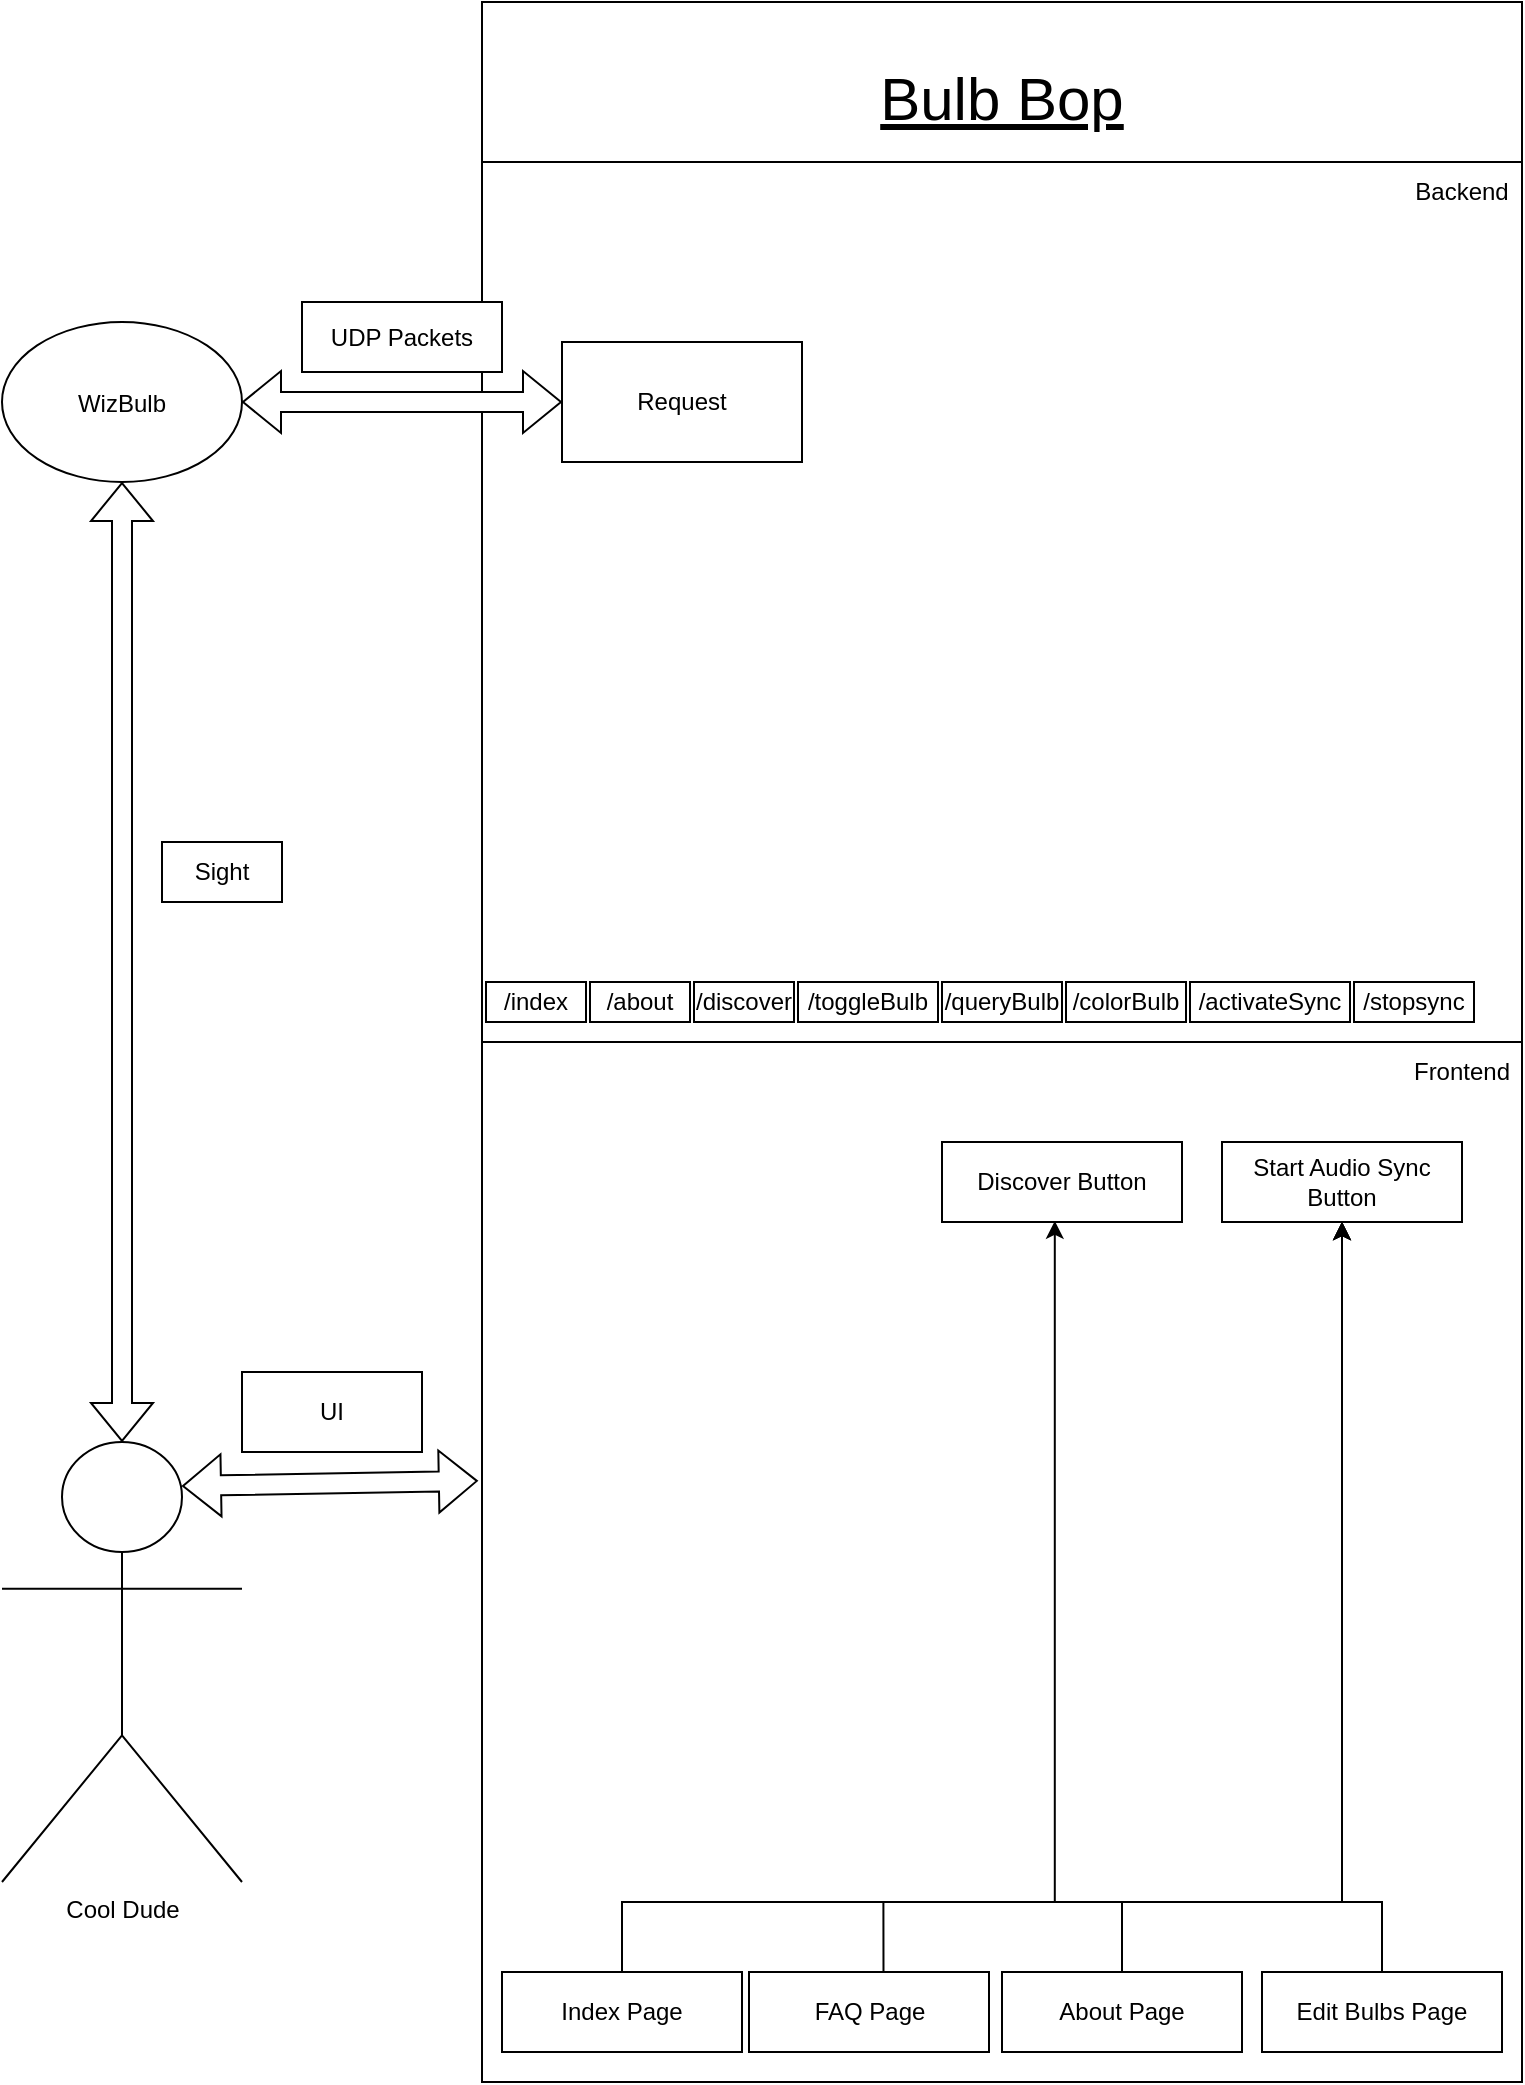 <mxfile version="26.2.9">
  <diagram name="Page-1" id="_lMVKRdNleyuSEj8tpFd">
    <mxGraphModel dx="1216" dy="682" grid="1" gridSize="10" guides="1" tooltips="1" connect="1" arrows="1" fold="1" page="1" pageScale="1" pageWidth="827" pageHeight="1169" background="#ffffff" math="0" shadow="0">
      <root>
        <mxCell id="0" />
        <mxCell id="1" parent="0" />
        <mxCell id="QggOMXuUhDjHbgbRRyJi-5" value="" style="ellipse;whiteSpace=wrap;html=1;" vertex="1" parent="1">
          <mxGeometry x="40" y="200" width="120" height="80" as="geometry" />
        </mxCell>
        <mxCell id="QggOMXuUhDjHbgbRRyJi-6" value="WizBulb" style="text;html=1;align=center;verticalAlign=middle;whiteSpace=wrap;rounded=0;" vertex="1" parent="1">
          <mxGeometry x="70" y="226" width="60" height="30" as="geometry" />
        </mxCell>
        <mxCell id="QggOMXuUhDjHbgbRRyJi-7" value="" style="rounded=0;whiteSpace=wrap;html=1;" vertex="1" parent="1">
          <mxGeometry x="280" y="40" width="520" height="1040" as="geometry" />
        </mxCell>
        <mxCell id="QggOMXuUhDjHbgbRRyJi-8" value="Cool Dude" style="shape=umlActor;verticalLabelPosition=bottom;verticalAlign=top;html=1;outlineConnect=0;" vertex="1" parent="1">
          <mxGeometry x="40" y="760" width="120" height="220" as="geometry" />
        </mxCell>
        <mxCell id="QggOMXuUhDjHbgbRRyJi-9" value="Bulb Bop" style="text;html=1;align=center;verticalAlign=middle;whiteSpace=wrap;rounded=0;fontSize=30;fontStyle=4" vertex="1" parent="1">
          <mxGeometry x="440" y="65" width="200" height="45" as="geometry" />
        </mxCell>
        <mxCell id="QggOMXuUhDjHbgbRRyJi-10" value="" style="rounded=0;whiteSpace=wrap;html=1;" vertex="1" parent="1">
          <mxGeometry x="280" y="120" width="520" height="440" as="geometry" />
        </mxCell>
        <mxCell id="QggOMXuUhDjHbgbRRyJi-11" value="Backend" style="text;html=1;align=center;verticalAlign=middle;whiteSpace=wrap;rounded=0;" vertex="1" parent="1">
          <mxGeometry x="740" y="120" width="60" height="30" as="geometry" />
        </mxCell>
        <mxCell id="QggOMXuUhDjHbgbRRyJi-12" value="Frontend" style="text;html=1;align=center;verticalAlign=middle;whiteSpace=wrap;rounded=0;" vertex="1" parent="1">
          <mxGeometry x="740" y="560" width="60" height="30" as="geometry" />
        </mxCell>
        <mxCell id="QggOMXuUhDjHbgbRRyJi-13" value="" style="shape=flexArrow;endArrow=classic;startArrow=classic;html=1;rounded=0;exitX=0.5;exitY=0;exitDx=0;exitDy=0;exitPerimeter=0;fillColor=default;" edge="1" parent="1" source="QggOMXuUhDjHbgbRRyJi-8">
          <mxGeometry width="100" height="100" relative="1" as="geometry">
            <mxPoint x="50" y="600" as="sourcePoint" />
            <mxPoint x="100" y="280" as="targetPoint" />
          </mxGeometry>
        </mxCell>
        <mxCell id="QggOMXuUhDjHbgbRRyJi-14" value="" style="rounded=0;whiteSpace=wrap;html=1;" vertex="1" parent="1">
          <mxGeometry x="120" y="460" width="60" height="30" as="geometry" />
        </mxCell>
        <mxCell id="QggOMXuUhDjHbgbRRyJi-15" value="Sight" style="text;html=1;align=center;verticalAlign=middle;whiteSpace=wrap;rounded=0;" vertex="1" parent="1">
          <mxGeometry x="130" y="460" width="40" height="30" as="geometry" />
        </mxCell>
        <mxCell id="QggOMXuUhDjHbgbRRyJi-16" value="" style="shape=flexArrow;endArrow=classic;startArrow=classic;html=1;rounded=0;entryX=-0.004;entryY=0.711;entryDx=0;entryDy=0;entryPerimeter=0;exitX=0.75;exitY=0.1;exitDx=0;exitDy=0;exitPerimeter=0;" edge="1" parent="1" source="QggOMXuUhDjHbgbRRyJi-8" target="QggOMXuUhDjHbgbRRyJi-7">
          <mxGeometry width="100" height="100" relative="1" as="geometry">
            <mxPoint x="160" y="810" as="sourcePoint" />
            <mxPoint x="260" y="710" as="targetPoint" />
          </mxGeometry>
        </mxCell>
        <mxCell id="QggOMXuUhDjHbgbRRyJi-17" value="" style="rounded=0;whiteSpace=wrap;html=1;" vertex="1" parent="1">
          <mxGeometry x="160" y="725" width="90" height="40" as="geometry" />
        </mxCell>
        <mxCell id="QggOMXuUhDjHbgbRRyJi-19" value="UI" style="text;html=1;align=center;verticalAlign=middle;whiteSpace=wrap;rounded=0;" vertex="1" parent="1">
          <mxGeometry x="175" y="730" width="60" height="30" as="geometry" />
        </mxCell>
        <mxCell id="QggOMXuUhDjHbgbRRyJi-20" value="" style="rounded=0;whiteSpace=wrap;html=1;" vertex="1" parent="1">
          <mxGeometry x="320" y="210" width="120" height="60" as="geometry" />
        </mxCell>
        <mxCell id="QggOMXuUhDjHbgbRRyJi-21" value="Request" style="text;html=1;align=center;verticalAlign=middle;whiteSpace=wrap;rounded=0;" vertex="1" parent="1">
          <mxGeometry x="350" y="225" width="60" height="30" as="geometry" />
        </mxCell>
        <mxCell id="QggOMXuUhDjHbgbRRyJi-22" value="" style="shape=flexArrow;endArrow=classic;startArrow=classic;html=1;rounded=0;entryX=0;entryY=0.5;entryDx=0;entryDy=0;exitX=1;exitY=0.5;exitDx=0;exitDy=0;fillColor=default;" edge="1" parent="1" source="QggOMXuUhDjHbgbRRyJi-5" target="QggOMXuUhDjHbgbRRyJi-20">
          <mxGeometry width="100" height="100" relative="1" as="geometry">
            <mxPoint x="190" y="320" as="sourcePoint" />
            <mxPoint x="290" y="220" as="targetPoint" />
          </mxGeometry>
        </mxCell>
        <mxCell id="QggOMXuUhDjHbgbRRyJi-23" value="" style="rounded=0;whiteSpace=wrap;html=1;" vertex="1" parent="1">
          <mxGeometry x="190" y="190" width="100" height="35" as="geometry" />
        </mxCell>
        <mxCell id="QggOMXuUhDjHbgbRRyJi-24" value="UDP Packets" style="text;html=1;align=center;verticalAlign=middle;whiteSpace=wrap;rounded=0;" vertex="1" parent="1">
          <mxGeometry x="190" y="192.5" width="100" height="30" as="geometry" />
        </mxCell>
        <mxCell id="QggOMXuUhDjHbgbRRyJi-55" style="edgeStyle=orthogonalEdgeStyle;rounded=0;orthogonalLoop=1;jettySize=auto;html=1;" edge="1" parent="1" source="QggOMXuUhDjHbgbRRyJi-26">
          <mxGeometry relative="1" as="geometry">
            <mxPoint x="710" y="650" as="targetPoint" />
            <Array as="points">
              <mxPoint x="350" y="990" />
              <mxPoint x="710" y="990" />
            </Array>
          </mxGeometry>
        </mxCell>
        <mxCell id="QggOMXuUhDjHbgbRRyJi-26" value="Index Page" style="rounded=0;whiteSpace=wrap;html=1;" vertex="1" parent="1">
          <mxGeometry x="290" y="1025" width="120" height="40" as="geometry" />
        </mxCell>
        <mxCell id="QggOMXuUhDjHbgbRRyJi-53" style="edgeStyle=orthogonalEdgeStyle;rounded=0;orthogonalLoop=1;jettySize=auto;html=1;entryX=0.5;entryY=1;entryDx=0;entryDy=0;" edge="1" parent="1" source="QggOMXuUhDjHbgbRRyJi-28" target="QggOMXuUhDjHbgbRRyJi-46">
          <mxGeometry relative="1" as="geometry">
            <mxPoint x="710" y="650" as="targetPoint" />
            <Array as="points">
              <mxPoint x="600" y="990" />
              <mxPoint x="710" y="990" />
            </Array>
          </mxGeometry>
        </mxCell>
        <mxCell id="QggOMXuUhDjHbgbRRyJi-28" value="About Page" style="rounded=0;whiteSpace=wrap;html=1;" vertex="1" parent="1">
          <mxGeometry x="540" y="1025" width="120" height="40" as="geometry" />
        </mxCell>
        <mxCell id="QggOMXuUhDjHbgbRRyJi-29" value="Discover Button" style="rounded=0;whiteSpace=wrap;html=1;" vertex="1" parent="1">
          <mxGeometry x="510" y="610" width="120" height="40" as="geometry" />
        </mxCell>
        <mxCell id="QggOMXuUhDjHbgbRRyJi-54" style="edgeStyle=orthogonalEdgeStyle;rounded=0;orthogonalLoop=1;jettySize=auto;html=1;entryX=0.5;entryY=1;entryDx=0;entryDy=0;" edge="1" parent="1" target="QggOMXuUhDjHbgbRRyJi-46">
          <mxGeometry relative="1" as="geometry">
            <mxPoint x="717.25" y="680" as="targetPoint" />
            <mxPoint x="480.748" y="1025" as="sourcePoint" />
            <Array as="points">
              <mxPoint x="481" y="990" />
              <mxPoint x="710" y="990" />
            </Array>
          </mxGeometry>
        </mxCell>
        <mxCell id="QggOMXuUhDjHbgbRRyJi-30" value="FAQ Page" style="rounded=0;whiteSpace=wrap;html=1;" vertex="1" parent="1">
          <mxGeometry x="413.5" y="1025" width="120" height="40" as="geometry" />
        </mxCell>
        <mxCell id="QggOMXuUhDjHbgbRRyJi-52" style="edgeStyle=orthogonalEdgeStyle;rounded=0;orthogonalLoop=1;jettySize=auto;html=1;entryX=0.5;entryY=1;entryDx=0;entryDy=0;" edge="1" parent="1" source="QggOMXuUhDjHbgbRRyJi-32" target="QggOMXuUhDjHbgbRRyJi-46">
          <mxGeometry relative="1" as="geometry">
            <Array as="points">
              <mxPoint x="730" y="990" />
              <mxPoint x="710" y="990" />
            </Array>
          </mxGeometry>
        </mxCell>
        <mxCell id="QggOMXuUhDjHbgbRRyJi-32" value="Edit Bulbs Page" style="rounded=0;whiteSpace=wrap;html=1;" vertex="1" parent="1">
          <mxGeometry x="670" y="1025" width="120" height="40" as="geometry" />
        </mxCell>
        <mxCell id="QggOMXuUhDjHbgbRRyJi-46" value="Start Audio Sync Button" style="rounded=0;whiteSpace=wrap;html=1;" vertex="1" parent="1">
          <mxGeometry x="650" y="610" width="120" height="40" as="geometry" />
        </mxCell>
        <mxCell id="QggOMXuUhDjHbgbRRyJi-57" style="edgeStyle=orthogonalEdgeStyle;rounded=0;orthogonalLoop=1;jettySize=auto;html=1;entryX=0.47;entryY=0.986;entryDx=0;entryDy=0;entryPerimeter=0;" edge="1" parent="1" source="QggOMXuUhDjHbgbRRyJi-28" target="QggOMXuUhDjHbgbRRyJi-29">
          <mxGeometry relative="1" as="geometry">
            <Array as="points">
              <mxPoint x="600" y="990" />
              <mxPoint x="566" y="990" />
            </Array>
          </mxGeometry>
        </mxCell>
        <mxCell id="QggOMXuUhDjHbgbRRyJi-58" value="/index" style="rounded=0;whiteSpace=wrap;html=1;" vertex="1" parent="1">
          <mxGeometry x="282" y="530" width="50" height="20" as="geometry" />
        </mxCell>
        <mxCell id="QggOMXuUhDjHbgbRRyJi-59" value="/about" style="rounded=0;whiteSpace=wrap;html=1;" vertex="1" parent="1">
          <mxGeometry x="334" y="530" width="50" height="20" as="geometry" />
        </mxCell>
        <mxCell id="QggOMXuUhDjHbgbRRyJi-60" value="/discover" style="rounded=0;whiteSpace=wrap;html=1;" vertex="1" parent="1">
          <mxGeometry x="386" y="530" width="50" height="20" as="geometry" />
        </mxCell>
        <mxCell id="QggOMXuUhDjHbgbRRyJi-61" value="/toggleBulb" style="rounded=0;whiteSpace=wrap;html=1;" vertex="1" parent="1">
          <mxGeometry x="438" y="530" width="70" height="20" as="geometry" />
        </mxCell>
        <mxCell id="QggOMXuUhDjHbgbRRyJi-62" value="/queryBulb" style="rounded=0;whiteSpace=wrap;html=1;" vertex="1" parent="1">
          <mxGeometry x="510" y="530" width="60" height="20" as="geometry" />
        </mxCell>
        <mxCell id="QggOMXuUhDjHbgbRRyJi-63" value="/colorBulb" style="rounded=0;whiteSpace=wrap;html=1;" vertex="1" parent="1">
          <mxGeometry x="572" y="530" width="60" height="20" as="geometry" />
        </mxCell>
        <mxCell id="QggOMXuUhDjHbgbRRyJi-64" value="/activateSync" style="rounded=0;whiteSpace=wrap;html=1;" vertex="1" parent="1">
          <mxGeometry x="634" y="530" width="80" height="20" as="geometry" />
        </mxCell>
        <mxCell id="QggOMXuUhDjHbgbRRyJi-65" value="/stopsync" style="rounded=0;whiteSpace=wrap;html=1;" vertex="1" parent="1">
          <mxGeometry x="716" y="530" width="60" height="20" as="geometry" />
        </mxCell>
      </root>
    </mxGraphModel>
  </diagram>
</mxfile>
